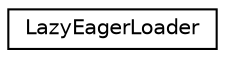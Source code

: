 digraph "Graphical Class Hierarchy"
{
  edge [fontname="Helvetica",fontsize="10",labelfontname="Helvetica",labelfontsize="10"];
  node [fontname="Helvetica",fontsize="10",shape=record];
  rankdir="LR";
  Node1 [label="LazyEagerLoader",height=0.2,width=0.4,color="black", fillcolor="white", style="filled",URL="$class_cake_1_1_o_r_m_1_1_lazy_eager_loader.html"];
}
